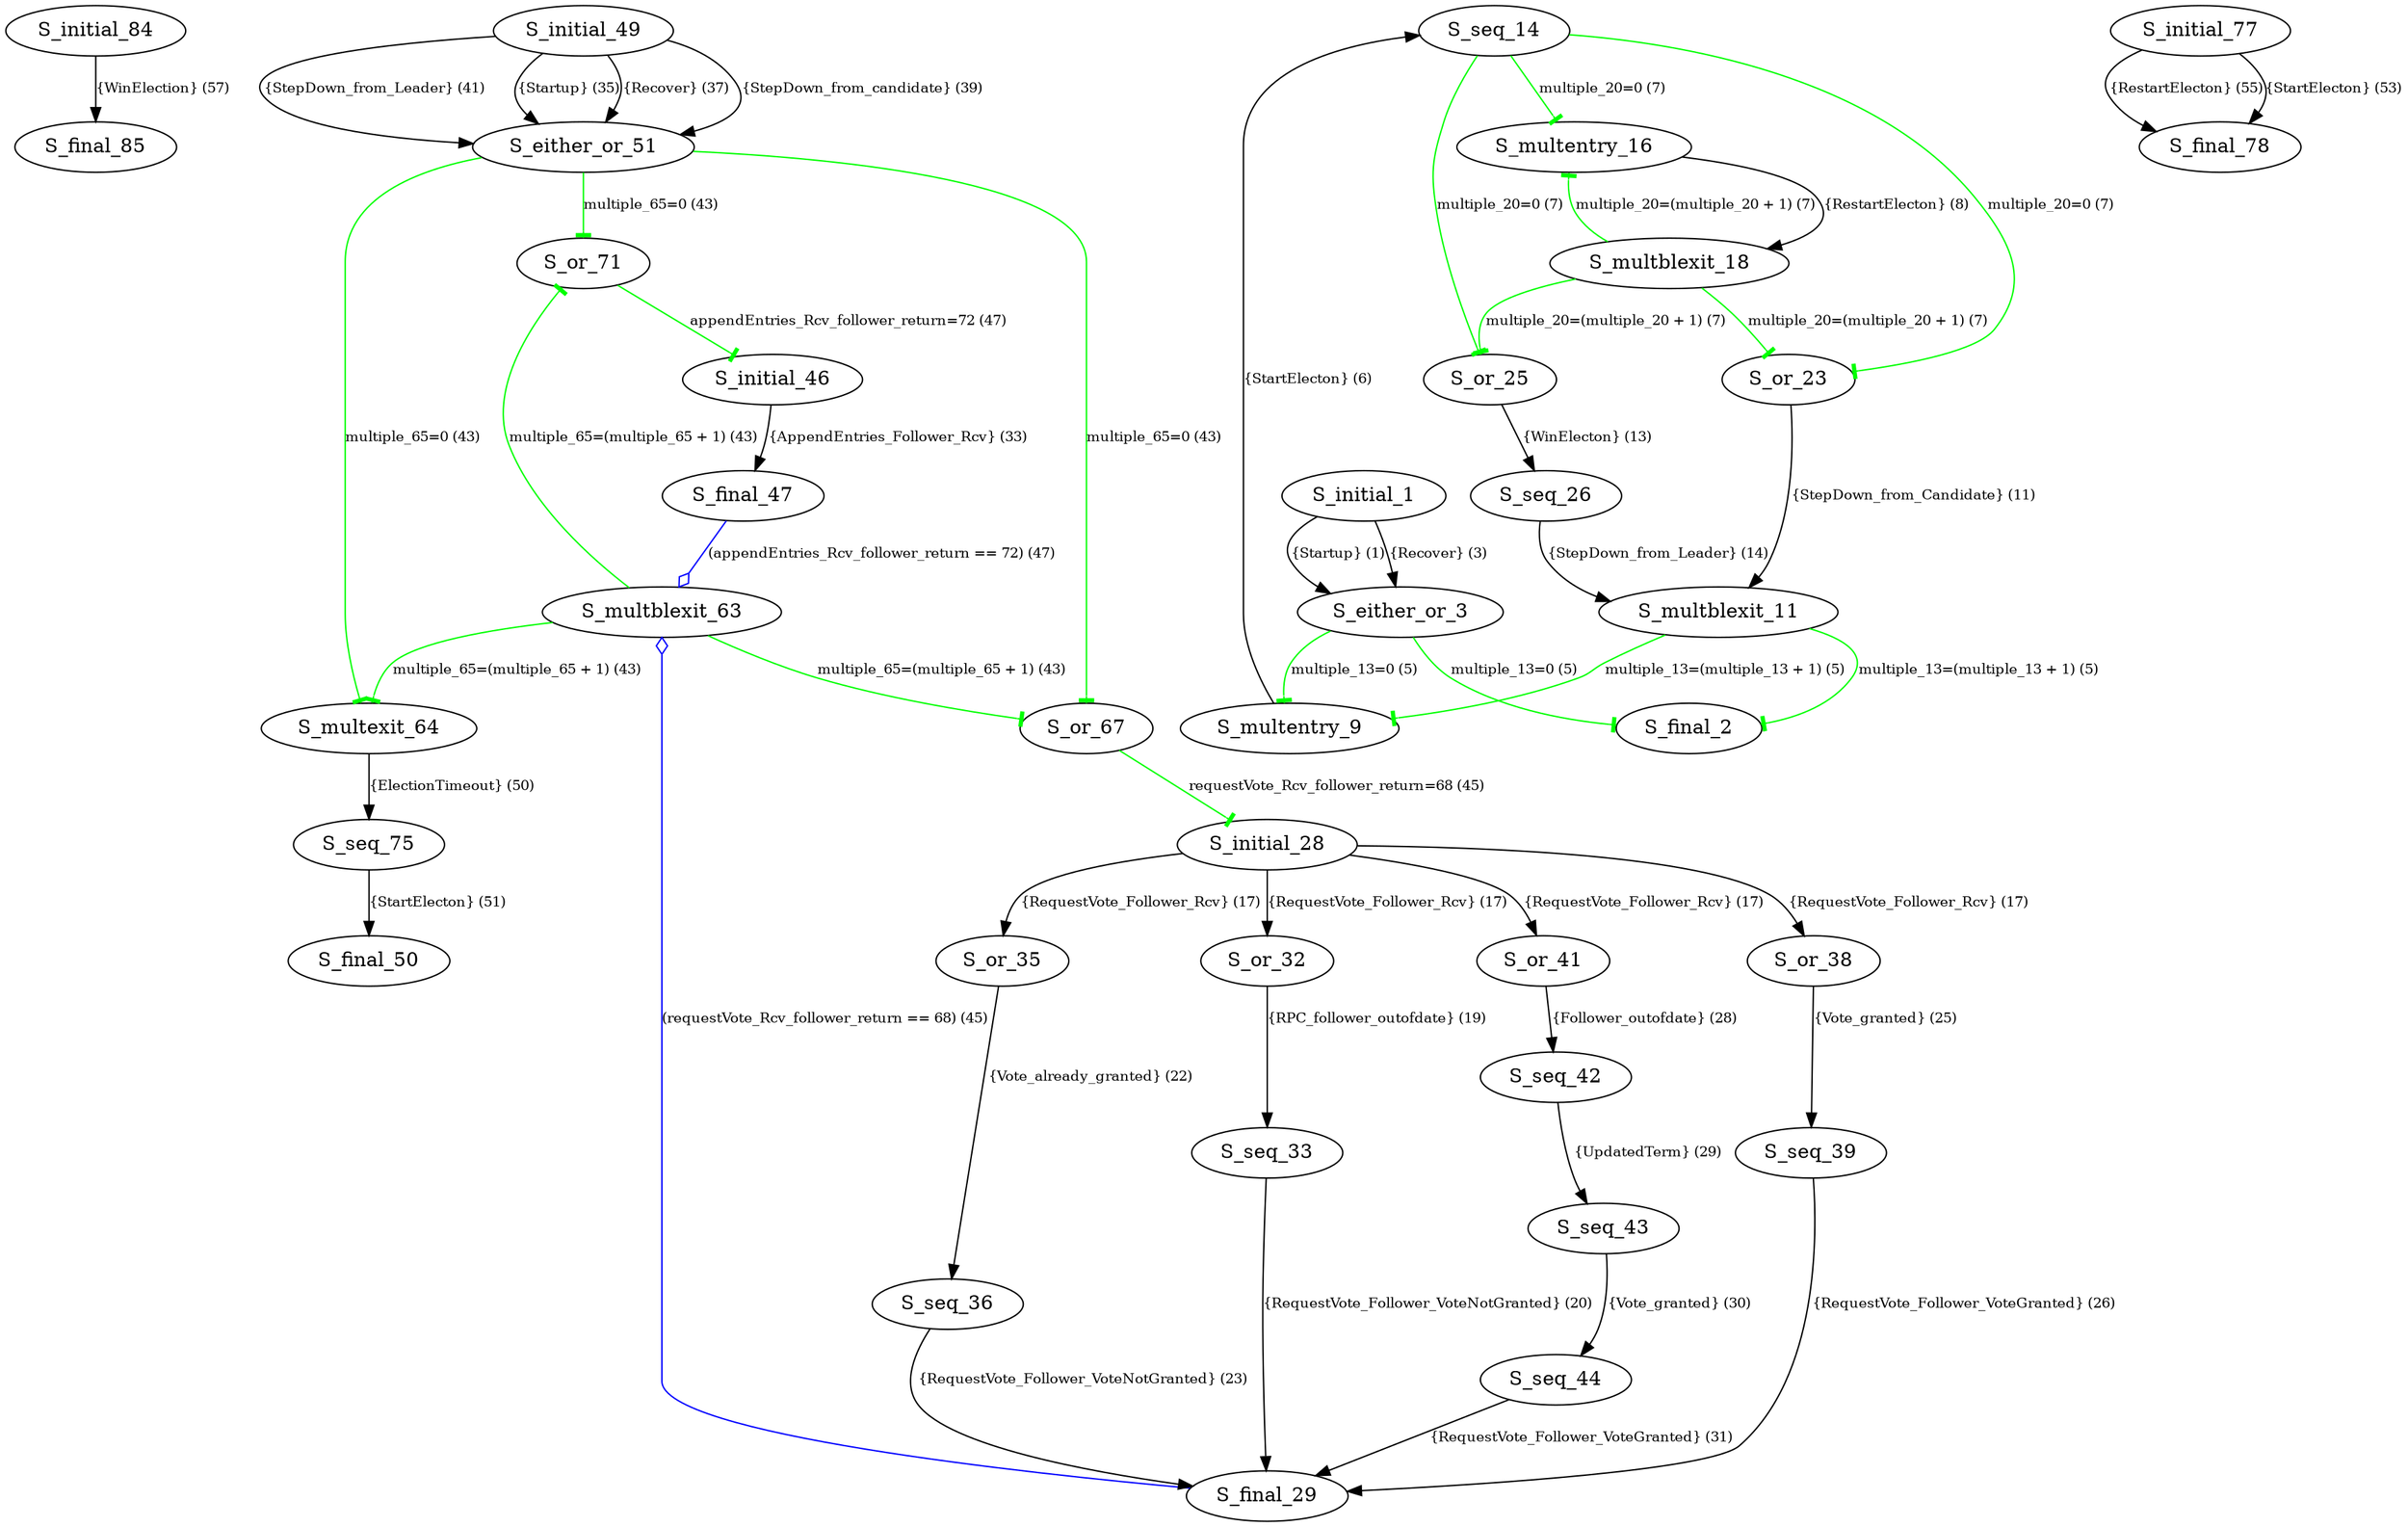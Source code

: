 digraph FUNCTION {
subgraph leader {
 "S_initial_84" -> "S_final_85" [label="{WinElection} (57)",fontsize=10,];

}
subgraph follower {
 "S_or_71" -> "S_initial_46" [label="appendEntries_Rcv_follower_return=72 (47)",fontsize=10,arrowhead="tee",color="green"];
 "S_multexit_64" -> "S_seq_75" [label="{ElectionTimeout} (50)",fontsize=10,];
 "S_initial_49" -> "S_either_or_51" [label="{StepDown_from_Leader} (41)",fontsize=10,];
 "S_initial_49" -> "S_either_or_51" [label="{Startup} (35)",fontsize=10,];
 "S_initial_49" -> "S_either_or_51" [label="{Recover} (37)",fontsize=10,];
 "S_initial_49" -> "S_either_or_51" [label="{StepDown_from_candidate} (39)",fontsize=10,];
 "S_either_or_51" -> "S_multexit_64" [label="multiple_65=0 (43)",fontsize=10,arrowhead="tee",color="green"];
 "S_either_or_51" -> "S_or_71" [label="multiple_65=0 (43)",fontsize=10,arrowhead="tee",color="green"];
 "S_either_or_51" -> "S_or_67" [label="multiple_65=0 (43)",fontsize=10,arrowhead="tee",color="green"];
 "S_seq_75" -> "S_final_50" [label="{StartElecton} (51)",fontsize=10,];

 "S_or_67" -> "S_initial_28" [label="requestVote_Rcv_follower_return=68 (45)",fontsize=10,arrowhead="tee",color="green"];
 "S_multblexit_63" -> "S_multexit_64" [label="multiple_65=(multiple_65 + 1) (43)",fontsize=10,arrowhead="tee",color="green"];
 "S_multblexit_63" -> "S_or_71" [label="multiple_65=(multiple_65 + 1) (43)",fontsize=10,arrowhead="tee",color="green"];
 "S_multblexit_63" -> "S_or_67" [label="multiple_65=(multiple_65 + 1) (43)",fontsize=10,arrowhead="tee",color="green"];
}
subgraph requestVote_Rcv_follower {
 "S_seq_44" -> "S_final_29" [label="{RequestVote_Follower_VoteGranted} (31)",fontsize=10,];
 "S_seq_43" -> "S_seq_44" [label="{Vote_granted} (30)",fontsize=10,];
 "S_or_41" -> "S_seq_42" [label="{Follower_outofdate} (28)",fontsize=10,];
 "S_or_38" -> "S_seq_39" [label="{Vote_granted} (25)",fontsize=10,];
 "S_initial_28" -> "S_or_41" [label="{RequestVote_Follower_Rcv} (17)",fontsize=10,];
 "S_initial_28" -> "S_or_38" [label="{RequestVote_Follower_Rcv} (17)",fontsize=10,];
 "S_initial_28" -> "S_or_35" [label="{RequestVote_Follower_Rcv} (17)",fontsize=10,];
 "S_initial_28" -> "S_or_32" [label="{RequestVote_Follower_Rcv} (17)",fontsize=10,];
 "S_seq_36" -> "S_final_29" [label="{RequestVote_Follower_VoteNotGranted} (23)",fontsize=10,];
 "S_seq_33" -> "S_final_29" [label="{RequestVote_Follower_VoteNotGranted} (20)",fontsize=10,];
 "S_or_32" -> "S_seq_33" [label="{RPC_follower_outofdate} (19)",fontsize=10,];
 "S_final_29" -> "S_multblexit_63" [label="(requestVote_Rcv_follower_return == 68) (45)",fontsize=10,arrowhead="odiamond",color="blue"];
 "S_or_35" -> "S_seq_36" [label="{Vote_already_granted} (22)",fontsize=10,];
 "S_seq_39" -> "S_final_29" [label="{RequestVote_Follower_VoteGranted} (26)",fontsize=10,];
 "S_seq_42" -> "S_seq_43" [label="{UpdatedTerm} (29)",fontsize=10,];
}
subgraph raft_general {
 "S_seq_14" -> "S_multentry_16" [label="multiple_20=0 (7)",fontsize=10,arrowhead="tee",color="green"];
 "S_seq_14" -> "S_or_25" [label="multiple_20=0 (7)",fontsize=10,arrowhead="tee",color="green"];
 "S_seq_14" -> "S_or_23" [label="multiple_20=0 (7)",fontsize=10,arrowhead="tee",color="green"];

 "S_multentry_9" -> "S_seq_14" [label="{StartElecton} (6)",fontsize=10,];
 "S_seq_26" -> "S_multblexit_11" [label="{StepDown_from_Leader} (14)",fontsize=10,];
 "S_or_23" -> "S_multblexit_11" [label="{StepDown_from_Candidate} (11)",fontsize=10,];
 "S_multblexit_18" -> "S_multentry_16" [label="multiple_20=(multiple_20 + 1) (7)",fontsize=10,arrowhead="tee",color="green"];
 "S_multblexit_18" -> "S_or_25" [label="multiple_20=(multiple_20 + 1) (7)",fontsize=10,arrowhead="tee",color="green"];
 "S_multblexit_18" -> "S_or_23" [label="multiple_20=(multiple_20 + 1) (7)",fontsize=10,arrowhead="tee",color="green"];
 "S_multblexit_11" -> "S_multentry_9" [label="multiple_13=(multiple_13 + 1) (5)",fontsize=10,arrowhead="tee",color="green"];
 "S_multblexit_11" -> "S_final_2" [label="multiple_13=(multiple_13 + 1) (5)",fontsize=10,arrowhead="tee",color="green"];
 "S_either_or_3" -> "S_multentry_9" [label="multiple_13=0 (5)",fontsize=10,arrowhead="tee",color="green"];
 "S_either_or_3" -> "S_final_2" [label="multiple_13=0 (5)",fontsize=10,arrowhead="tee",color="green"];
 "S_or_25" -> "S_seq_26" [label="{WinElecton} (13)",fontsize=10,];
 "S_multentry_16" -> "S_multblexit_18" [label="{RestartElecton} (8)",fontsize=10,];
 "S_initial_1" -> "S_either_or_3" [label="{Startup} (1)",fontsize=10,];
 "S_initial_1" -> "S_either_or_3" [label="{Recover} (3)",fontsize=10,];
}
subgraph appendEntries_Rcv_follower {
 "S_final_47" -> "S_multblexit_63" [label="(appendEntries_Rcv_follower_return == 72) (47)",fontsize=10,arrowhead="odiamond",color="blue"];
 "S_initial_46" -> "S_final_47" [label="{AppendEntries_Follower_Rcv} (33)",fontsize=10,];
}
subgraph candidate {

 "S_initial_77" -> "S_final_78" [label="{RestartElecton} (55)",fontsize=10,];
 "S_initial_77" -> "S_final_78" [label="{StartElecton} (53)",fontsize=10,];
}
}
